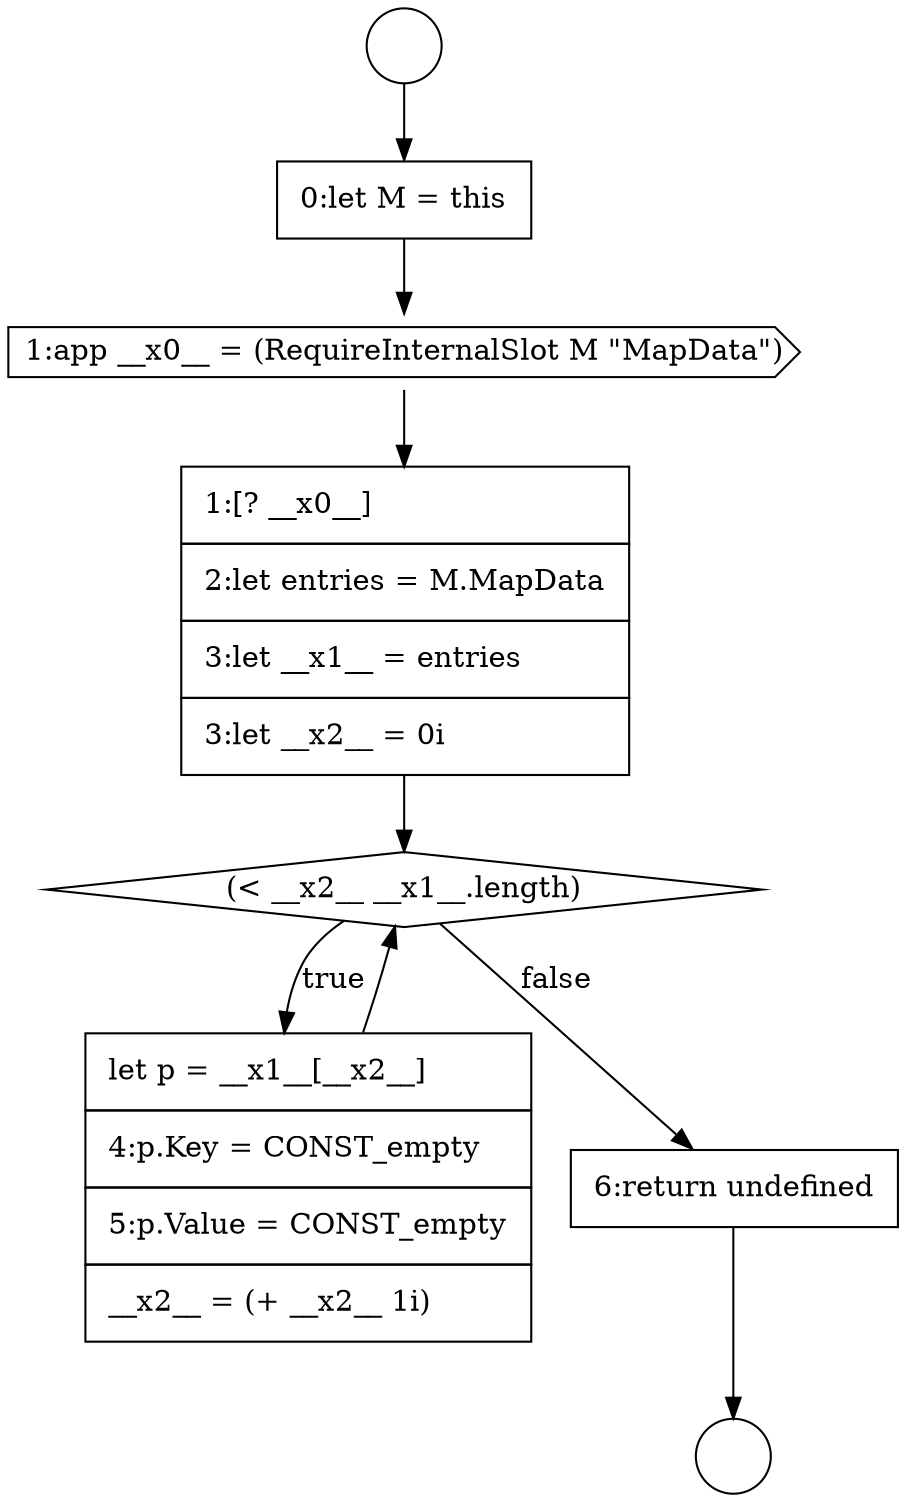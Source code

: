 digraph {
  node17043 [shape=none, margin=0, label=<<font color="black">
    <table border="0" cellborder="1" cellspacing="0" cellpadding="10">
      <tr><td align="left">1:[? __x0__]</td></tr>
      <tr><td align="left">2:let entries = M.MapData</td></tr>
      <tr><td align="left">3:let __x1__ = entries</td></tr>
      <tr><td align="left">3:let __x2__ = 0i</td></tr>
    </table>
  </font>> color="black" fillcolor="white" style=filled]
  node17046 [shape=none, margin=0, label=<<font color="black">
    <table border="0" cellborder="1" cellspacing="0" cellpadding="10">
      <tr><td align="left">6:return undefined</td></tr>
    </table>
  </font>> color="black" fillcolor="white" style=filled]
  node17040 [shape=circle label=" " color="black" fillcolor="white" style=filled]
  node17042 [shape=cds, label=<<font color="black">1:app __x0__ = (RequireInternalSlot M &quot;MapData&quot;)</font>> color="black" fillcolor="white" style=filled]
  node17041 [shape=none, margin=0, label=<<font color="black">
    <table border="0" cellborder="1" cellspacing="0" cellpadding="10">
      <tr><td align="left">0:let M = this</td></tr>
    </table>
  </font>> color="black" fillcolor="white" style=filled]
  node17045 [shape=none, margin=0, label=<<font color="black">
    <table border="0" cellborder="1" cellspacing="0" cellpadding="10">
      <tr><td align="left">let p = __x1__[__x2__]</td></tr>
      <tr><td align="left">4:p.Key = CONST_empty</td></tr>
      <tr><td align="left">5:p.Value = CONST_empty</td></tr>
      <tr><td align="left">__x2__ = (+ __x2__ 1i)</td></tr>
    </table>
  </font>> color="black" fillcolor="white" style=filled]
  node17044 [shape=diamond, label=<<font color="black">(&lt; __x2__ __x1__.length)</font>> color="black" fillcolor="white" style=filled]
  node17039 [shape=circle label=" " color="black" fillcolor="white" style=filled]
  node17041 -> node17042 [ color="black"]
  node17043 -> node17044 [ color="black"]
  node17046 -> node17040 [ color="black"]
  node17039 -> node17041 [ color="black"]
  node17042 -> node17043 [ color="black"]
  node17045 -> node17044 [ color="black"]
  node17044 -> node17045 [label=<<font color="black">true</font>> color="black"]
  node17044 -> node17046 [label=<<font color="black">false</font>> color="black"]
}
